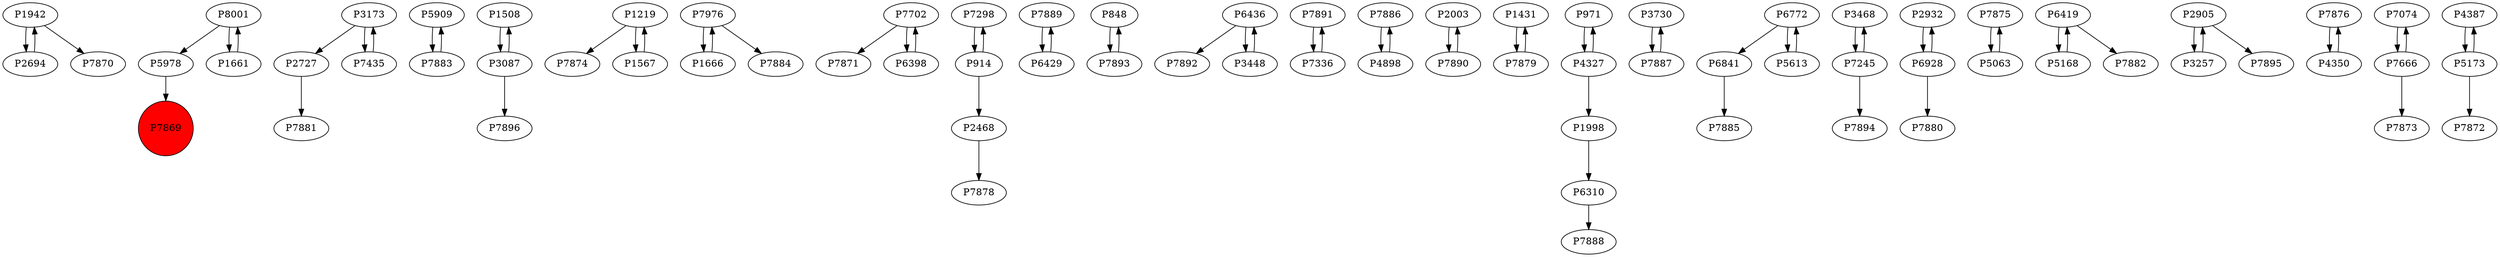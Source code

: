 digraph {
	P1942 -> P2694
	P8001 -> P5978
	P3173 -> P2727
	P5909 -> P7883
	P1508 -> P3087
	P1219 -> P7874
	P7976 -> P1666
	P3087 -> P7896
	P7976 -> P7884
	P2694 -> P1942
	P7702 -> P7871
	P1567 -> P1219
	P7298 -> P914
	P7889 -> P6429
	P848 -> P7893
	P5978 -> P7869
	P6436 -> P7892
	P914 -> P2468
	P7891 -> P7336
	P7883 -> P5909
	P7886 -> P4898
	P2003 -> P7890
	P1431 -> P7879
	P914 -> P7298
	P4898 -> P7886
	P7890 -> P2003
	P1219 -> P1567
	P971 -> P4327
	P3730 -> P7887
	P6772 -> P6841
	P3468 -> P7245
	P6429 -> P7889
	P2932 -> P6928
	P7245 -> P7894
	P7875 -> P5063
	P3448 -> P6436
	P1661 -> P8001
	P6419 -> P5168
	P2905 -> P3257
	P7336 -> P7891
	P2905 -> P7895
	P7876 -> P4350
	P6310 -> P7888
	P1942 -> P7870
	P3257 -> P2905
	P1666 -> P7976
	P7074 -> P7666
	P7666 -> P7873
	P6928 -> P2932
	P1998 -> P6310
	P3087 -> P1508
	P6419 -> P7882
	P6772 -> P5613
	P5168 -> P6419
	P7893 -> P848
	P5613 -> P6772
	P4387 -> P5173
	P6398 -> P7702
	P2727 -> P7881
	P4350 -> P7876
	P7879 -> P1431
	P5173 -> P4387
	P6841 -> P7885
	P6928 -> P7880
	P7435 -> P3173
	P4327 -> P971
	P3173 -> P7435
	P5173 -> P7872
	P4327 -> P1998
	P7245 -> P3468
	P6436 -> P3448
	P5063 -> P7875
	P7887 -> P3730
	P7702 -> P6398
	P7666 -> P7074
	P2468 -> P7878
	P8001 -> P1661
	P7869 [shape=circle]
	P7869 [style=filled]
	P7869 [fillcolor=red]
}